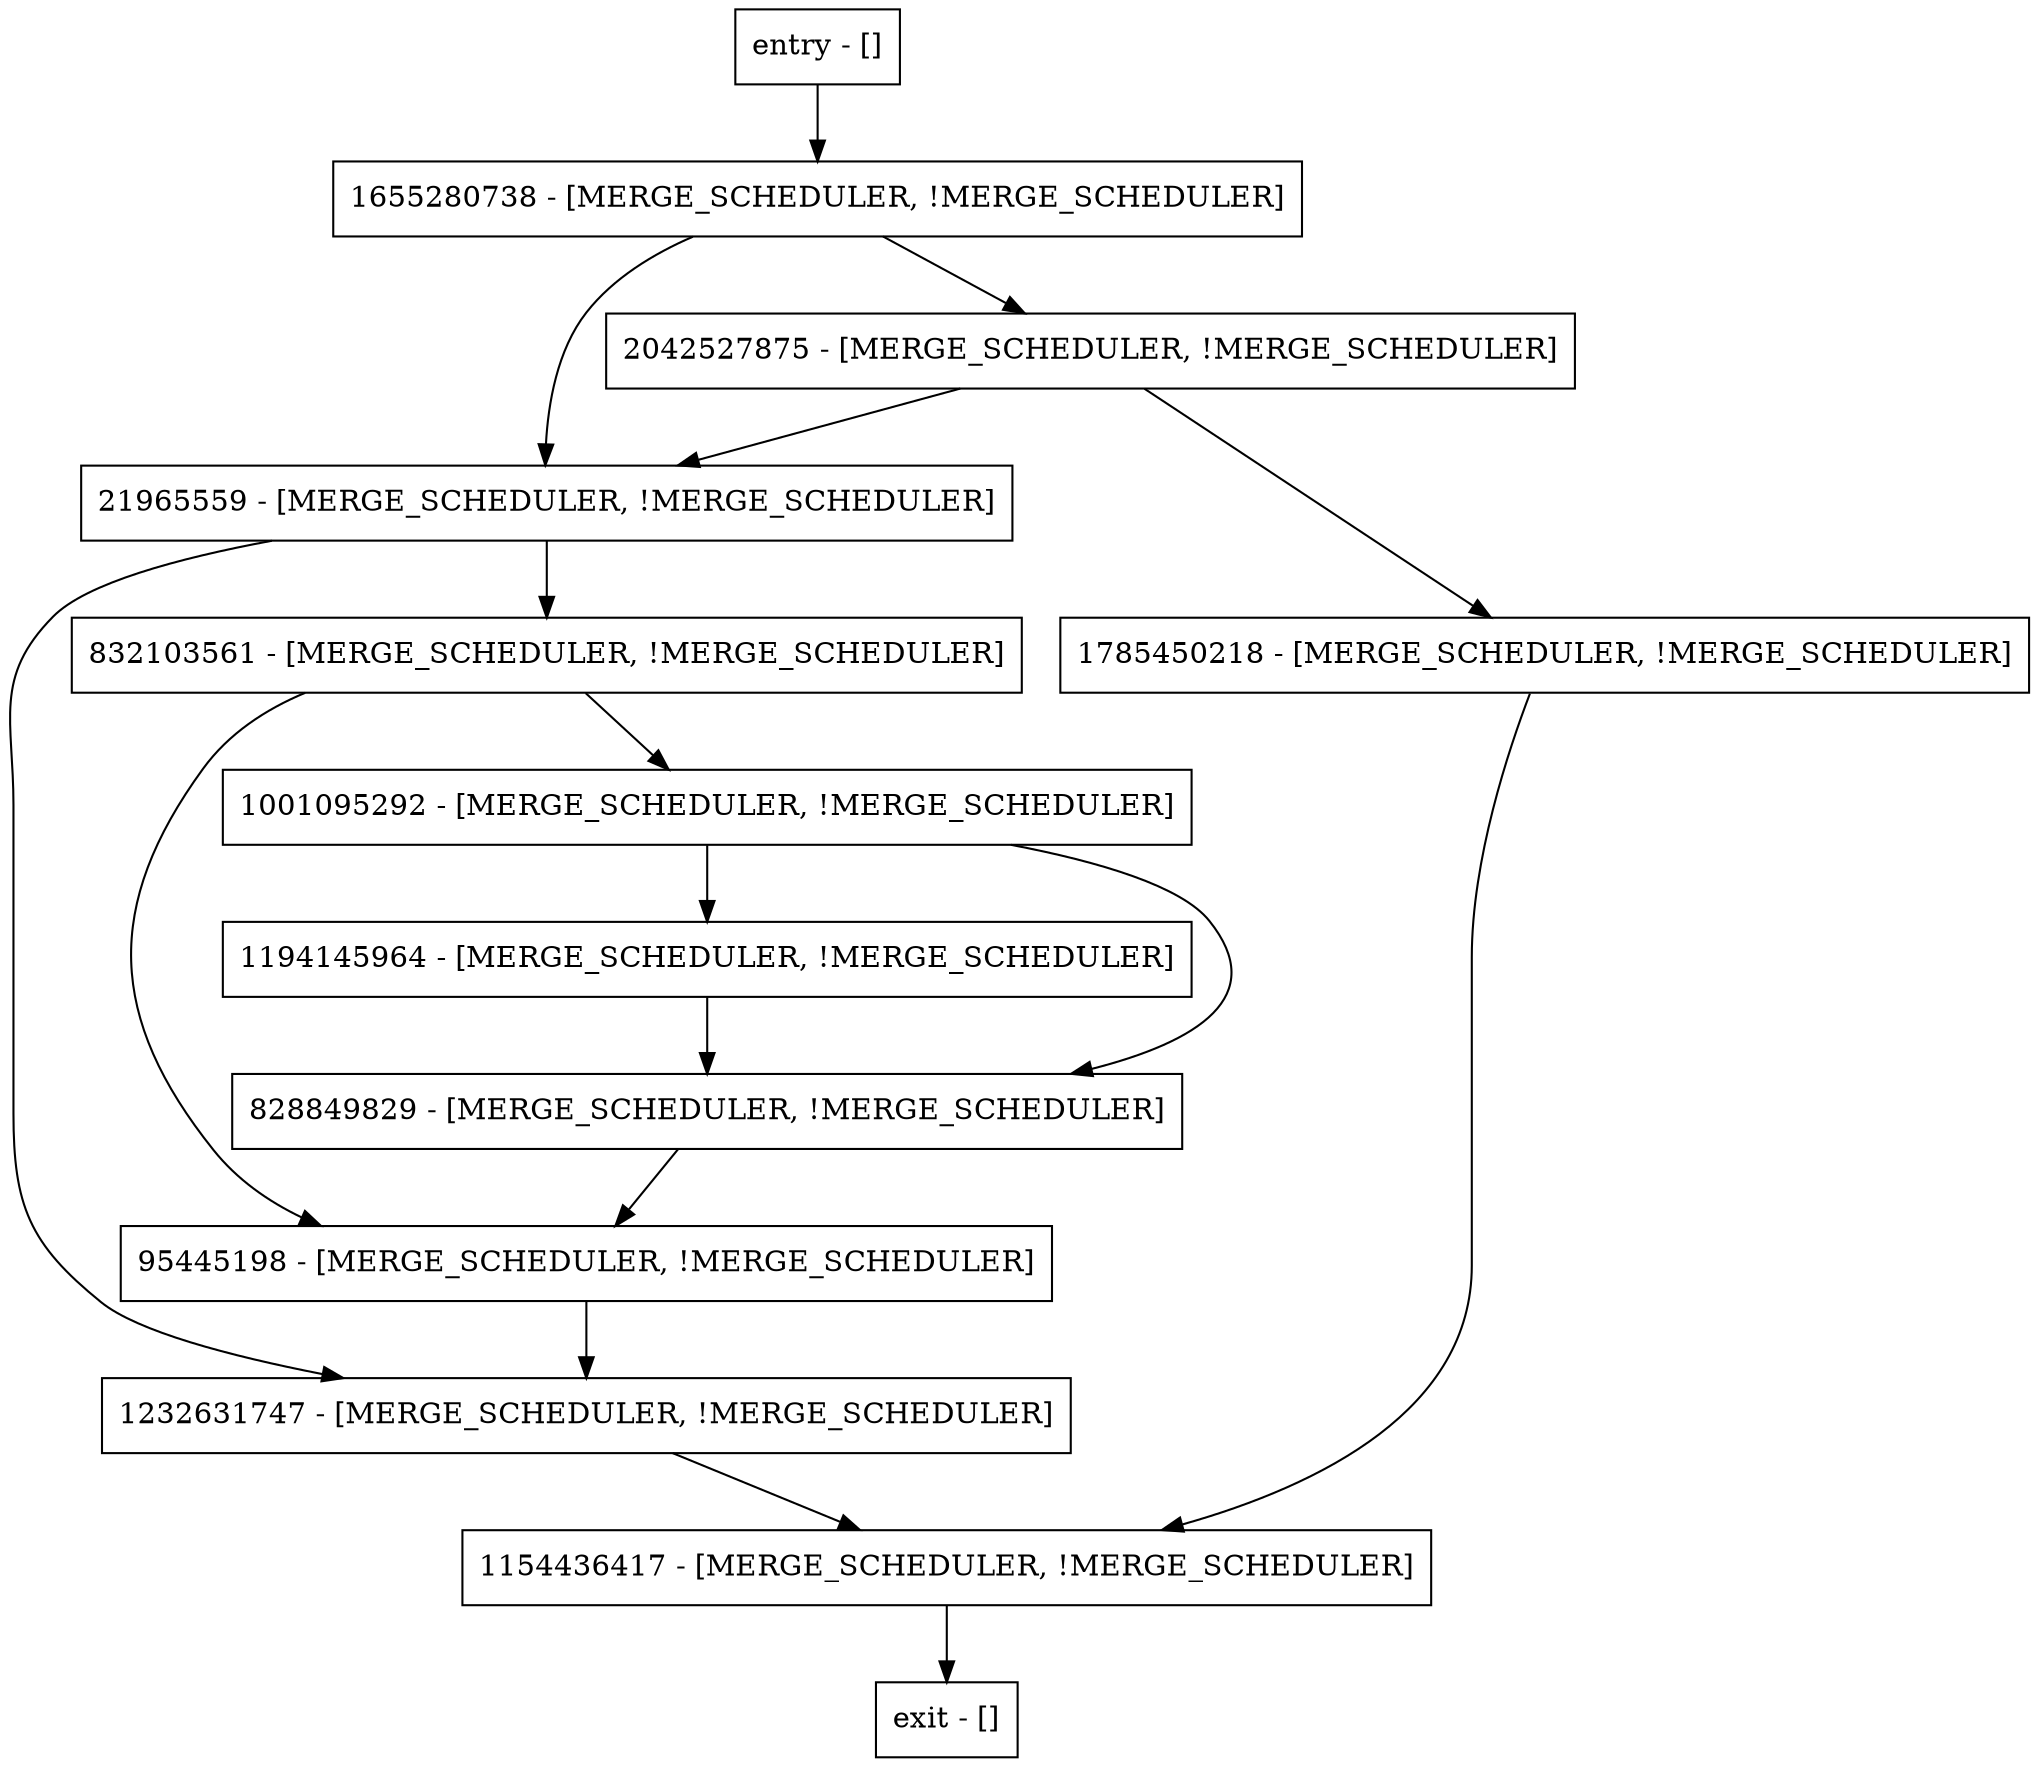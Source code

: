 digraph onInsert {
node [shape=record];
1785450218 [label="1785450218 - [MERGE_SCHEDULER, !MERGE_SCHEDULER]"];
21965559 [label="21965559 - [MERGE_SCHEDULER, !MERGE_SCHEDULER]"];
1194145964 [label="1194145964 - [MERGE_SCHEDULER, !MERGE_SCHEDULER]"];
95445198 [label="95445198 - [MERGE_SCHEDULER, !MERGE_SCHEDULER]"];
1154436417 [label="1154436417 - [MERGE_SCHEDULER, !MERGE_SCHEDULER]"];
1232631747 [label="1232631747 - [MERGE_SCHEDULER, !MERGE_SCHEDULER]"];
1001095292 [label="1001095292 - [MERGE_SCHEDULER, !MERGE_SCHEDULER]"];
entry [label="entry - []"];
exit [label="exit - []"];
1655280738 [label="1655280738 - [MERGE_SCHEDULER, !MERGE_SCHEDULER]"];
2042527875 [label="2042527875 - [MERGE_SCHEDULER, !MERGE_SCHEDULER]"];
832103561 [label="832103561 - [MERGE_SCHEDULER, !MERGE_SCHEDULER]"];
828849829 [label="828849829 - [MERGE_SCHEDULER, !MERGE_SCHEDULER]"];
entry;
exit;
1785450218 -> 1154436417;
21965559 -> 832103561;
21965559 -> 1232631747;
1194145964 -> 828849829;
95445198 -> 1232631747;
1154436417 -> exit;
1232631747 -> 1154436417;
1001095292 -> 1194145964;
1001095292 -> 828849829;
entry -> 1655280738;
1655280738 -> 21965559;
1655280738 -> 2042527875;
2042527875 -> 1785450218;
2042527875 -> 21965559;
832103561 -> 95445198;
832103561 -> 1001095292;
828849829 -> 95445198;
}
